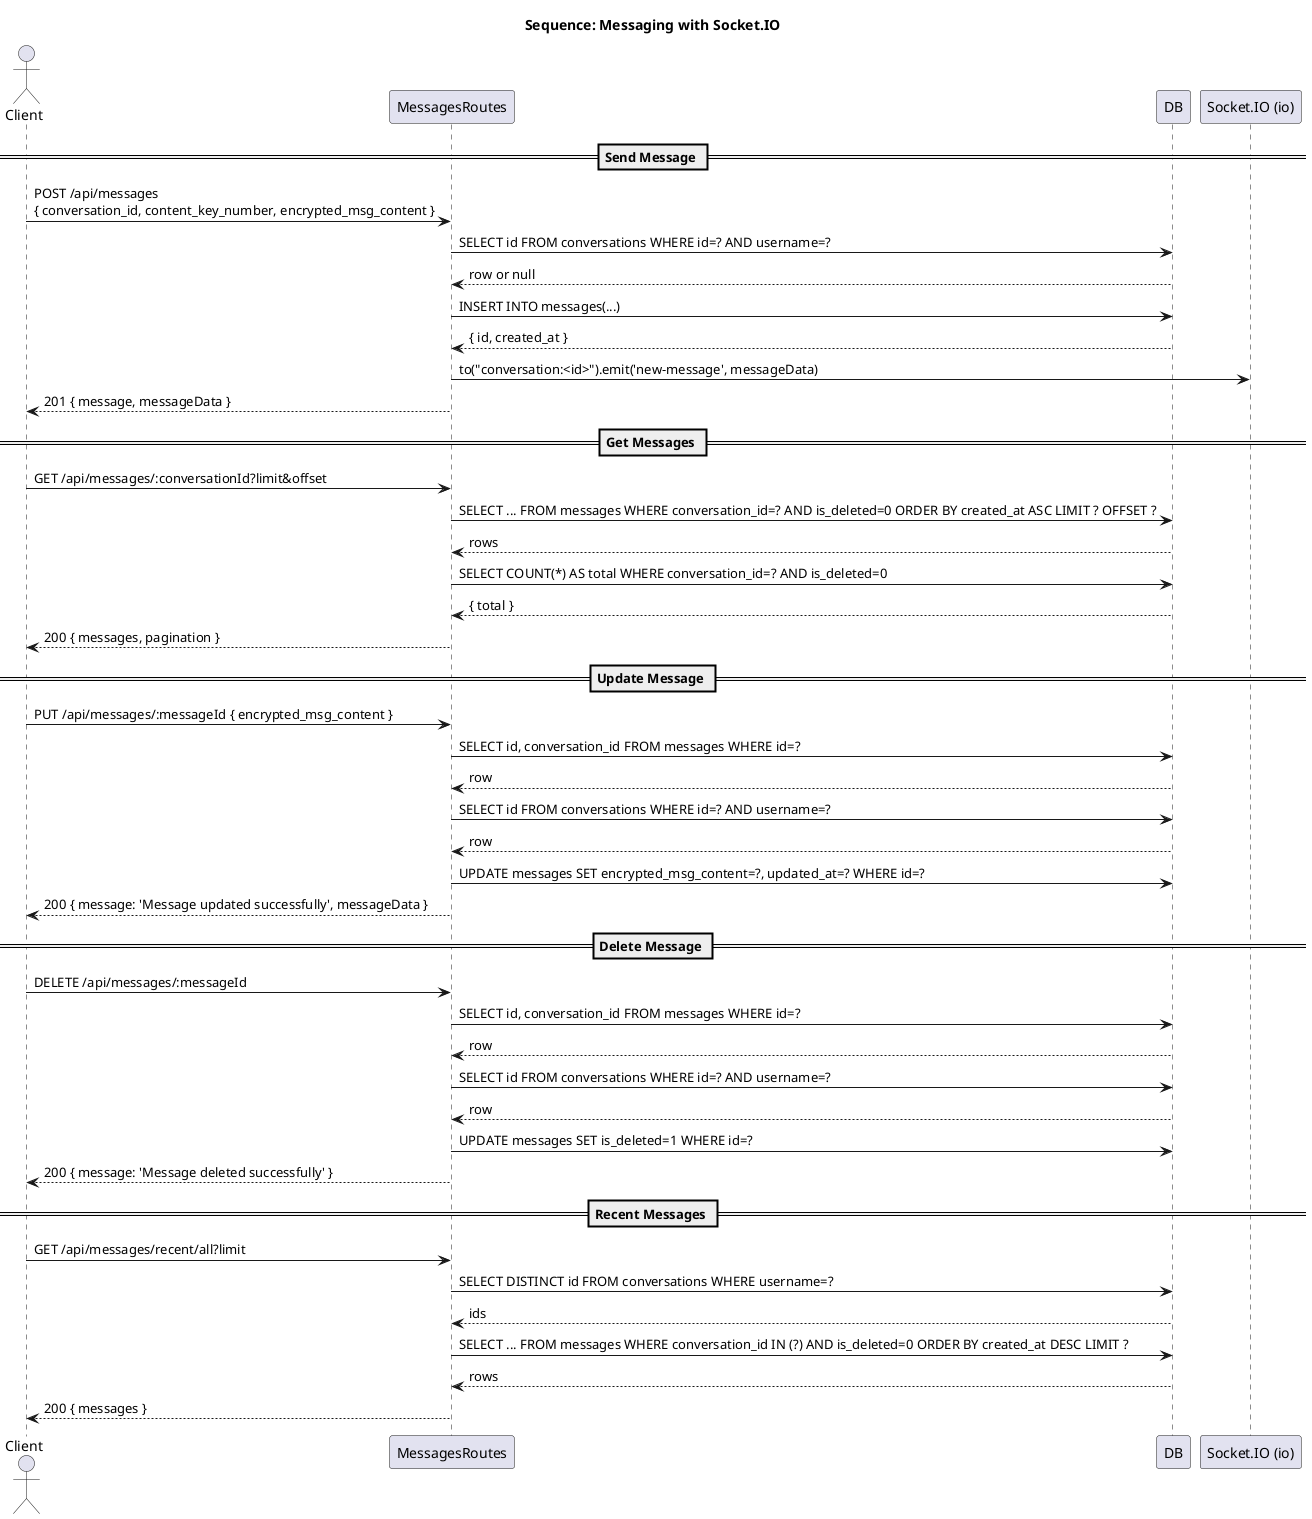 @startuml
title Sequence: Messaging with Socket.IO

actor Client
participant "MessagesRoutes" as Msg
participant "DB" as DB
participant "Socket.IO (io)" as IO

== Send Message ==
Client -> Msg: POST /api/messages\n{ conversation_id, content_key_number, encrypted_msg_content }
Msg -> DB: SELECT id FROM conversations WHERE id=? AND username=?
DB --> Msg: row or null
Msg -> DB: INSERT INTO messages(...)
DB --> Msg: { id, created_at }
Msg -> IO: to("conversation:<id>").emit('new-message', messageData)
Msg --> Client: 201 { message, messageData }

== Get Messages ==
Client -> Msg: GET /api/messages/:conversationId?limit&offset
Msg -> DB: SELECT ... FROM messages WHERE conversation_id=? AND is_deleted=0 ORDER BY created_at ASC LIMIT ? OFFSET ?
DB --> Msg: rows
Msg -> DB: SELECT COUNT(*) AS total WHERE conversation_id=? AND is_deleted=0
DB --> Msg: { total }
Msg --> Client: 200 { messages, pagination }

== Update Message ==
Client -> Msg: PUT /api/messages/:messageId { encrypted_msg_content }
Msg -> DB: SELECT id, conversation_id FROM messages WHERE id=?
DB --> Msg: row
Msg -> DB: SELECT id FROM conversations WHERE id=? AND username=?
DB --> Msg: row
Msg -> DB: UPDATE messages SET encrypted_msg_content=?, updated_at=? WHERE id=?
Msg --> Client: 200 { message: 'Message updated successfully', messageData }

== Delete Message ==
Client -> Msg: DELETE /api/messages/:messageId
Msg -> DB: SELECT id, conversation_id FROM messages WHERE id=?
DB --> Msg: row
Msg -> DB: SELECT id FROM conversations WHERE id=? AND username=?
DB --> Msg: row
Msg -> DB: UPDATE messages SET is_deleted=1 WHERE id=?
Msg --> Client: 200 { message: 'Message deleted successfully' }

== Recent Messages ==
Client -> Msg: GET /api/messages/recent/all?limit
Msg -> DB: SELECT DISTINCT id FROM conversations WHERE username=?
DB --> Msg: ids
Msg -> DB: SELECT ... FROM messages WHERE conversation_id IN (?) AND is_deleted=0 ORDER BY created_at DESC LIMIT ?
DB --> Msg: rows
Msg --> Client: 200 { messages }

@enduml


